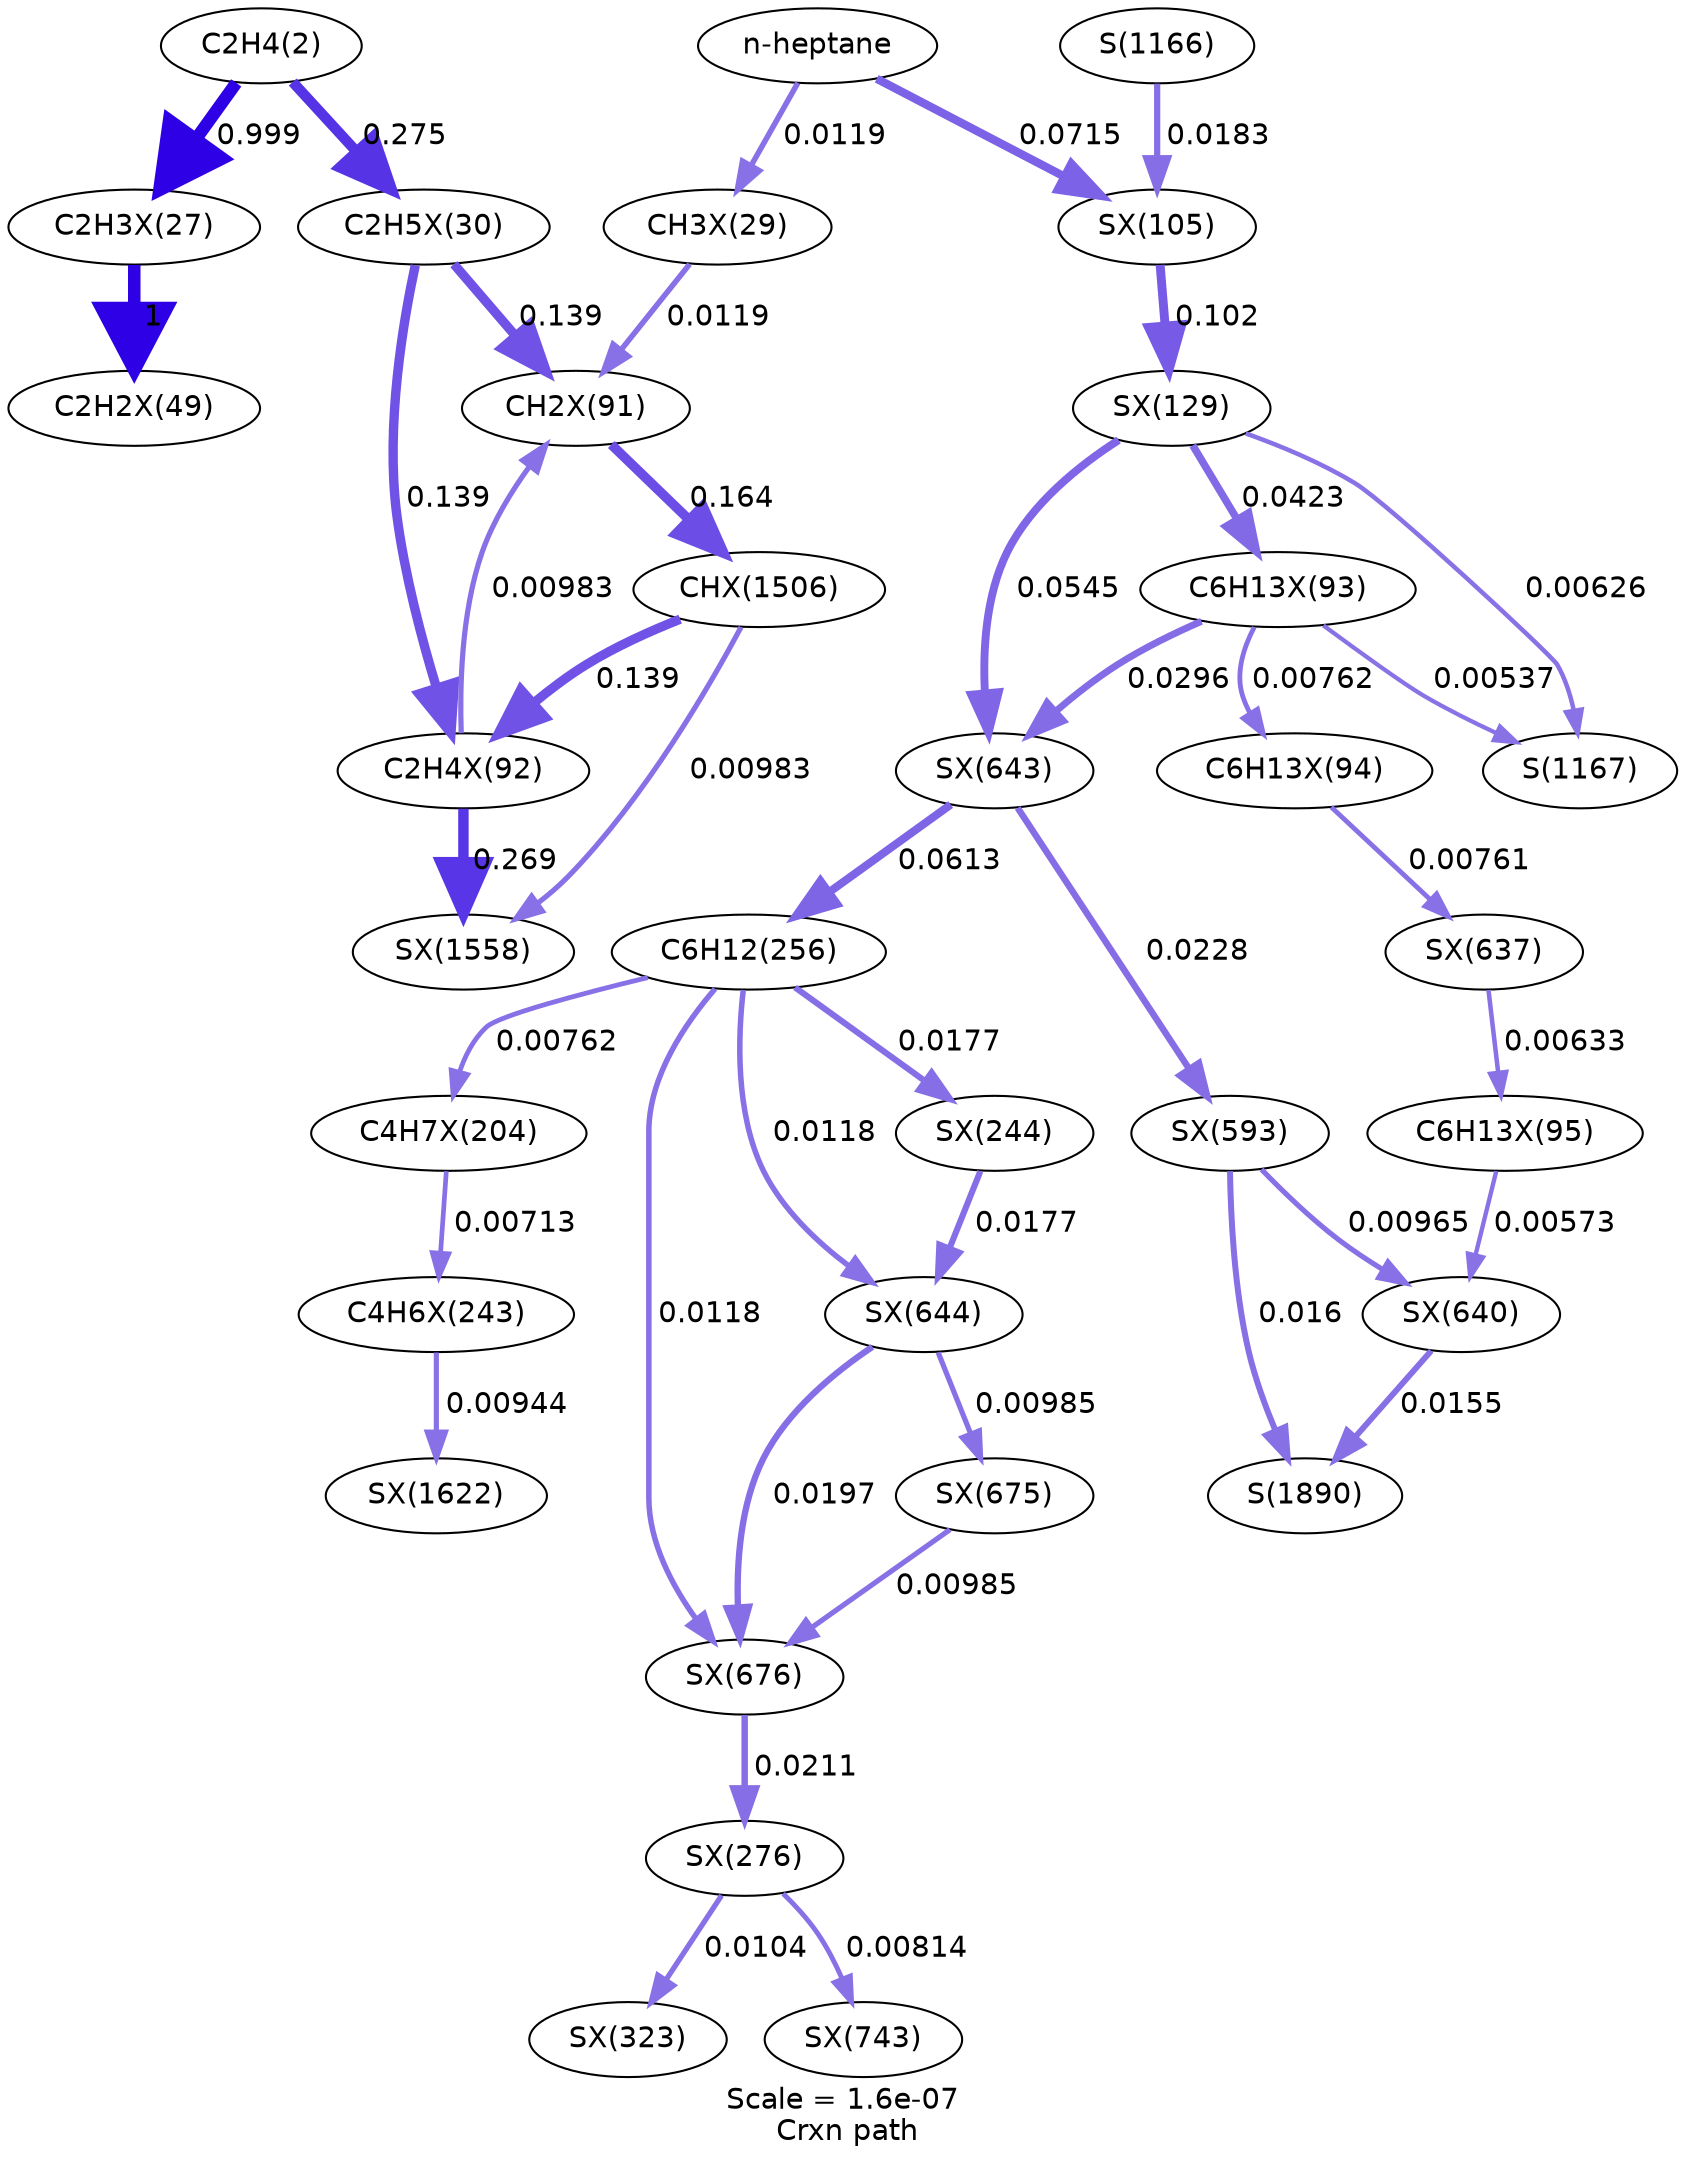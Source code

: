 digraph reaction_paths {
center=1;
s5 -> s30[fontname="Helvetica", style="setlinewidth(6)", arrowsize=3, color="0.7, 1.5, 0.9"
, label=" 0.999"];
s5 -> s32[fontname="Helvetica", style="setlinewidth(5.03)", arrowsize=2.51, color="0.7, 0.775, 0.9"
, label=" 0.275"];
s30 -> s39[fontname="Helvetica", style="setlinewidth(6)", arrowsize=3, color="0.7, 1.5, 0.9"
, label=" 1"];
s32 -> s45[fontname="Helvetica", style="setlinewidth(4.51)", arrowsize=2.26, color="0.7, 0.639, 0.9"
, label=" 0.139"];
s32 -> s46[fontname="Helvetica", style="setlinewidth(4.51)", arrowsize=2.26, color="0.7, 0.639, 0.9"
, label=" 0.139"];
s21 -> s53[fontname="Helvetica", style="setlinewidth(2.32)", arrowsize=1.16, color="0.7, 0.508, 0.9"
, label=" 0.00762"];
s53 -> s55[fontname="Helvetica", style="setlinewidth(2.27)", arrowsize=1.13, color="0.7, 0.507, 0.9"
, label=" 0.00713"];
s56 -> s73[fontname="Helvetica", style="setlinewidth(2.96)", arrowsize=1.48, color="0.7, 0.518, 0.9"
, label=" 0.0177"];
s21 -> s56[fontname="Helvetica", style="setlinewidth(2.96)", arrowsize=1.48, color="0.7, 0.518, 0.9"
, label=" 0.0177"];
s73 -> s75[fontname="Helvetica", style="setlinewidth(3.04)", arrowsize=1.52, color="0.7, 0.52, 0.9"
, label=" 0.0197"];
s73 -> s74[fontname="Helvetica", style="setlinewidth(2.51)", arrowsize=1.26, color="0.7, 0.51, 0.9"
, label=" 0.00985"];
s21 -> s73[fontname="Helvetica", style="setlinewidth(2.65)", arrowsize=1.32, color="0.7, 0.512, 0.9"
, label=" 0.0118"];
s75 -> s59[fontname="Helvetica", style="setlinewidth(3.09)", arrowsize=1.54, color="0.7, 0.521, 0.9"
, label=" 0.0211"];
s74 -> s75[fontname="Helvetica", style="setlinewidth(2.51)", arrowsize=1.26, color="0.7, 0.51, 0.9"
, label=" 0.00985"];
s21 -> s75[fontname="Helvetica", style="setlinewidth(2.65)", arrowsize=1.32, color="0.7, 0.512, 0.9"
, label=" 0.0118"];
s59 -> s63[fontname="Helvetica", style="setlinewidth(2.55)", arrowsize=1.28, color="0.7, 0.51, 0.9"
, label=" 0.0104"];
s59 -> s77[fontname="Helvetica", style="setlinewidth(2.37)", arrowsize=1.18, color="0.7, 0.508, 0.9"
, label=" 0.00814"];
s50 -> s51[fontname="Helvetica", style="setlinewidth(4.28)", arrowsize=2.14, color="0.7, 0.602, 0.9"
, label=" 0.102"];
s0 -> s50[fontname="Helvetica", style="setlinewidth(4.01)", arrowsize=2, color="0.7, 0.572, 0.9"
, label=" 0.0715"];
s24 -> s50[fontname="Helvetica", style="setlinewidth(2.98)", arrowsize=1.49, color="0.7, 0.518, 0.9"
, label=" 0.0183"];
s51 -> s47[fontname="Helvetica", style="setlinewidth(3.61)", arrowsize=1.81, color="0.7, 0.542, 0.9"
, label=" 0.0423"];
s51 -> s72[fontname="Helvetica", style="setlinewidth(3.8)", arrowsize=1.9, color="0.7, 0.555, 0.9"
, label=" 0.0545"];
s51 -> s25[fontname="Helvetica", style="setlinewidth(2.17)", arrowsize=1.08, color="0.7, 0.506, 0.9"
, label=" 0.00626"];
s47 -> s72[fontname="Helvetica", style="setlinewidth(3.34)", arrowsize=1.67, color="0.7, 0.53, 0.9"
, label=" 0.0296"];
s47 -> s48[fontname="Helvetica", style="setlinewidth(2.32)", arrowsize=1.16, color="0.7, 0.508, 0.9"
, label=" 0.00762"];
s47 -> s25[fontname="Helvetica", style="setlinewidth(2.05)", arrowsize=1.03, color="0.7, 0.505, 0.9"
, label=" 0.00537"];
s72 -> s21[fontname="Helvetica", style="setlinewidth(3.89)", arrowsize=1.95, color="0.7, 0.561, 0.9"
, label=" 0.0613"];
s72 -> s67[fontname="Helvetica", style="setlinewidth(3.15)", arrowsize=1.57, color="0.7, 0.523, 0.9"
, label=" 0.0228"];
s48 -> s69[fontname="Helvetica", style="setlinewidth(2.32)", arrowsize=1.16, color="0.7, 0.508, 0.9"
, label=" 0.00761"];
s0 -> s31[fontname="Helvetica", style="setlinewidth(2.66)", arrowsize=1.33, color="0.7, 0.512, 0.9"
, label=" 0.0119"];
s31 -> s45[fontname="Helvetica", style="setlinewidth(2.66)", arrowsize=1.33, color="0.7, 0.512, 0.9"
, label=" 0.0119"];
s45 -> s80[fontname="Helvetica", style="setlinewidth(4.63)", arrowsize=2.32, color="0.7, 0.664, 0.9"
, label=" 0.164"];
s46 -> s45[fontname="Helvetica", style="setlinewidth(2.51)", arrowsize=1.26, color="0.7, 0.51, 0.9"
, label=" 0.00983"];
s80 -> s46[fontname="Helvetica", style="setlinewidth(4.51)", arrowsize=2.26, color="0.7, 0.639, 0.9"
, label=" 0.139"];
s80 -> s81[fontname="Helvetica", style="setlinewidth(2.51)", arrowsize=1.26, color="0.7, 0.51, 0.9"
, label=" 0.00983"];
s46 -> s81[fontname="Helvetica", style="setlinewidth(5.01)", arrowsize=2.5, color="0.7, 0.769, 0.9"
, label=" 0.269"];
s55 -> s82[fontname="Helvetica", style="setlinewidth(2.48)", arrowsize=1.24, color="0.7, 0.509, 0.9"
, label=" 0.00944"];
s67 -> s70[fontname="Helvetica", style="setlinewidth(2.5)", arrowsize=1.25, color="0.7, 0.51, 0.9"
, label=" 0.00965"];
s67 -> s27[fontname="Helvetica", style="setlinewidth(2.88)", arrowsize=1.44, color="0.7, 0.516, 0.9"
, label=" 0.016"];
s49 -> s70[fontname="Helvetica", style="setlinewidth(2.1)", arrowsize=1.05, color="0.7, 0.506, 0.9"
, label=" 0.00573"];
s70 -> s27[fontname="Helvetica", style="setlinewidth(2.85)", arrowsize=1.43, color="0.7, 0.515, 0.9"
, label=" 0.0155"];
s69 -> s49[fontname="Helvetica", style="setlinewidth(2.18)", arrowsize=1.09, color="0.7, 0.506, 0.9"
, label=" 0.00633"];
s0 [ fontname="Helvetica", label="n-heptane"];
s5 [ fontname="Helvetica", label="C2H4(2)"];
s21 [ fontname="Helvetica", label="C6H12(256)"];
s24 [ fontname="Helvetica", label="S(1166)"];
s25 [ fontname="Helvetica", label="S(1167)"];
s27 [ fontname="Helvetica", label="S(1890)"];
s30 [ fontname="Helvetica", label="C2H3X(27)"];
s31 [ fontname="Helvetica", label="CH3X(29)"];
s32 [ fontname="Helvetica", label="C2H5X(30)"];
s39 [ fontname="Helvetica", label="C2H2X(49)"];
s45 [ fontname="Helvetica", label="CH2X(91)"];
s46 [ fontname="Helvetica", label="C2H4X(92)"];
s47 [ fontname="Helvetica", label="C6H13X(93)"];
s48 [ fontname="Helvetica", label="C6H13X(94)"];
s49 [ fontname="Helvetica", label="C6H13X(95)"];
s50 [ fontname="Helvetica", label="SX(105)"];
s51 [ fontname="Helvetica", label="SX(129)"];
s53 [ fontname="Helvetica", label="C4H7X(204)"];
s55 [ fontname="Helvetica", label="C4H6X(243)"];
s56 [ fontname="Helvetica", label="SX(244)"];
s59 [ fontname="Helvetica", label="SX(276)"];
s63 [ fontname="Helvetica", label="SX(323)"];
s67 [ fontname="Helvetica", label="SX(593)"];
s69 [ fontname="Helvetica", label="SX(637)"];
s70 [ fontname="Helvetica", label="SX(640)"];
s72 [ fontname="Helvetica", label="SX(643)"];
s73 [ fontname="Helvetica", label="SX(644)"];
s74 [ fontname="Helvetica", label="SX(675)"];
s75 [ fontname="Helvetica", label="SX(676)"];
s77 [ fontname="Helvetica", label="SX(743)"];
s80 [ fontname="Helvetica", label="CHX(1506)"];
s81 [ fontname="Helvetica", label="SX(1558)"];
s82 [ fontname="Helvetica", label="SX(1622)"];
 label = "Scale = 1.6e-07\l Crxn path";
 fontname = "Helvetica";
}
